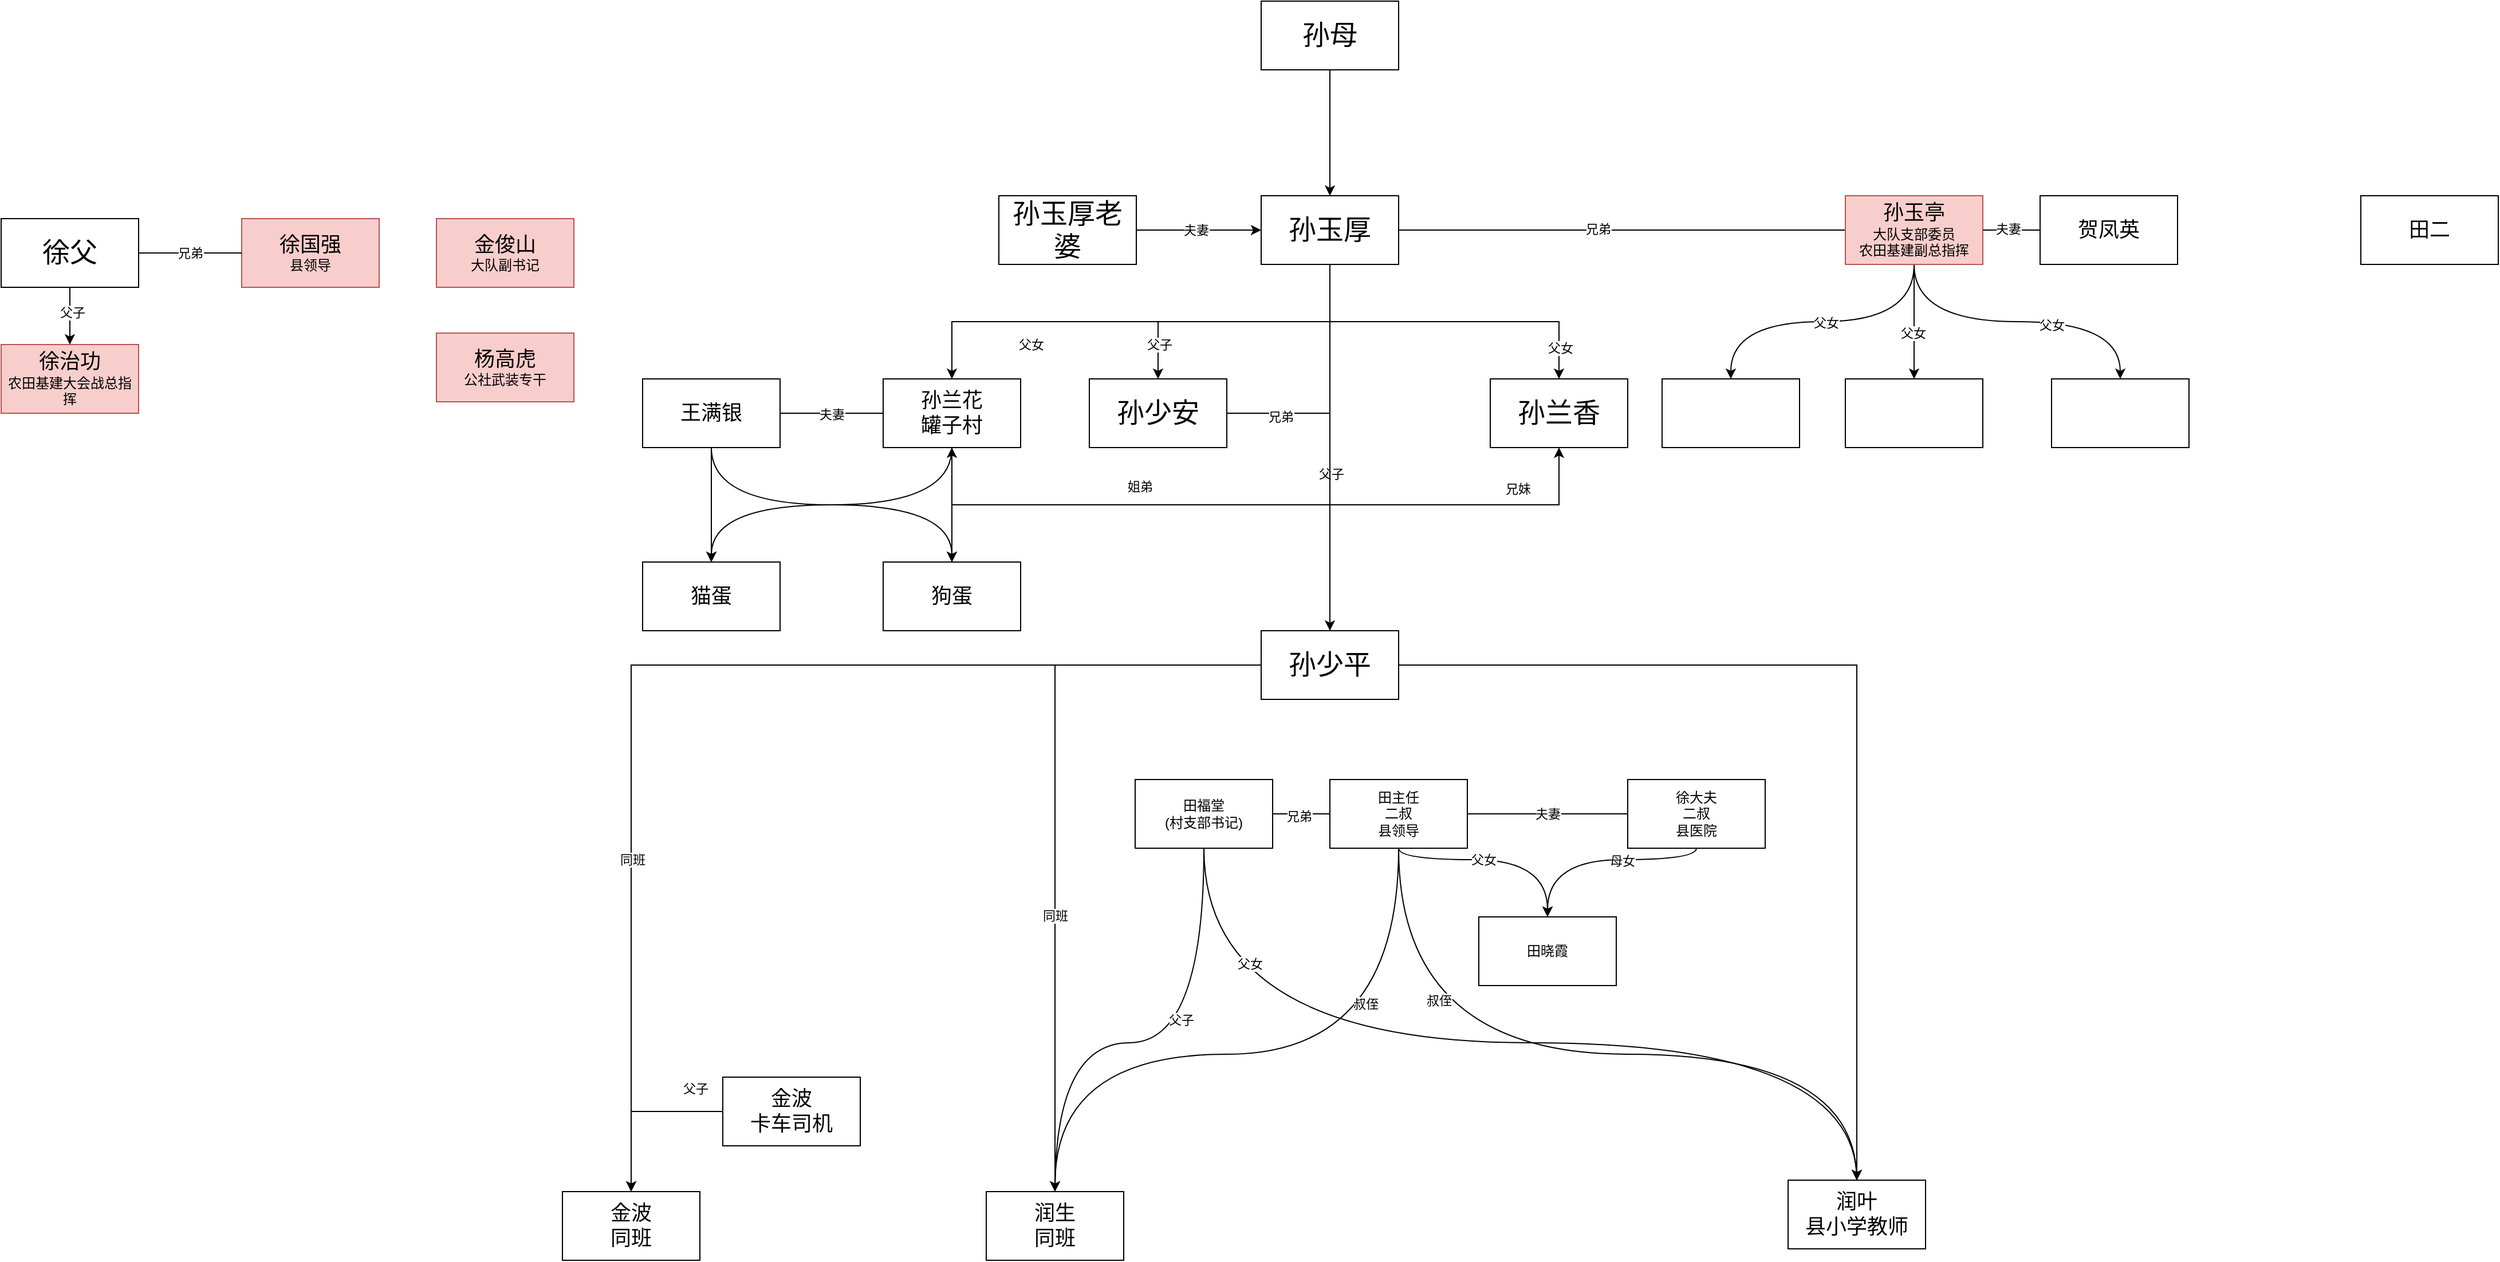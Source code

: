 <mxfile version="21.3.2" type="github">
  <diagram name="第 1 页" id="_wVKVh2Jysjls4kzyFas">
    <mxGraphModel dx="1283" dy="826" grid="1" gridSize="10" guides="1" tooltips="1" connect="1" arrows="1" fold="1" page="1" pageScale="1" pageWidth="3300" pageHeight="4681" math="0" shadow="0">
      <root>
        <mxCell id="0" />
        <mxCell id="1" parent="0" />
        <mxCell id="Snn5ZzjotbLWIZ3ZBTEd-4" value="" style="edgeStyle=orthogonalEdgeStyle;rounded=0;orthogonalLoop=1;jettySize=auto;html=1;" edge="1" parent="1" source="dh_qy-4-Et_KlTZyHgmO-1" target="Snn5ZzjotbLWIZ3ZBTEd-3">
          <mxGeometry relative="1" as="geometry" />
        </mxCell>
        <mxCell id="Snn5ZzjotbLWIZ3ZBTEd-8" value="" style="edgeStyle=orthogonalEdgeStyle;rounded=0;orthogonalLoop=1;jettySize=auto;html=1;" edge="1" parent="1" source="dh_qy-4-Et_KlTZyHgmO-1" target="Snn5ZzjotbLWIZ3ZBTEd-3">
          <mxGeometry relative="1" as="geometry" />
        </mxCell>
        <mxCell id="Snn5ZzjotbLWIZ3ZBTEd-9" value="" style="edgeStyle=orthogonalEdgeStyle;rounded=0;orthogonalLoop=1;jettySize=auto;html=1;" edge="1" parent="1" source="dh_qy-4-Et_KlTZyHgmO-1" target="Snn5ZzjotbLWIZ3ZBTEd-3">
          <mxGeometry relative="1" as="geometry" />
        </mxCell>
        <mxCell id="Snn5ZzjotbLWIZ3ZBTEd-11" style="edgeStyle=orthogonalEdgeStyle;rounded=0;orthogonalLoop=1;jettySize=auto;html=1;" edge="1" parent="1" source="dh_qy-4-Et_KlTZyHgmO-1" target="Snn5ZzjotbLWIZ3ZBTEd-10">
          <mxGeometry relative="1" as="geometry" />
        </mxCell>
        <mxCell id="Snn5ZzjotbLWIZ3ZBTEd-42" value="同班" style="edgeLabel;html=1;align=center;verticalAlign=middle;resizable=0;points=[];" vertex="1" connectable="0" parent="Snn5ZzjotbLWIZ3ZBTEd-11">
          <mxGeometry x="0.245" relative="1" as="geometry">
            <mxPoint as="offset" />
          </mxGeometry>
        </mxCell>
        <mxCell id="Snn5ZzjotbLWIZ3ZBTEd-40" style="edgeStyle=orthogonalEdgeStyle;rounded=0;orthogonalLoop=1;jettySize=auto;html=1;entryX=0.5;entryY=0;entryDx=0;entryDy=0;" edge="1" parent="1" source="dh_qy-4-Et_KlTZyHgmO-1" target="Snn5ZzjotbLWIZ3ZBTEd-39">
          <mxGeometry relative="1" as="geometry" />
        </mxCell>
        <mxCell id="Snn5ZzjotbLWIZ3ZBTEd-41" value="同班" style="edgeLabel;html=1;align=center;verticalAlign=middle;resizable=0;points=[];" vertex="1" connectable="0" parent="Snn5ZzjotbLWIZ3ZBTEd-40">
          <mxGeometry x="0.425" y="1" relative="1" as="geometry">
            <mxPoint as="offset" />
          </mxGeometry>
        </mxCell>
        <mxCell id="Snn5ZzjotbLWIZ3ZBTEd-70" style="edgeStyle=orthogonalEdgeStyle;rounded=0;orthogonalLoop=1;jettySize=auto;html=1;" edge="1" parent="1" source="dh_qy-4-Et_KlTZyHgmO-1" target="Snn5ZzjotbLWIZ3ZBTEd-67">
          <mxGeometry relative="1" as="geometry">
            <Array as="points">
              <mxPoint x="1890" y="690" />
              <mxPoint x="2090" y="690" />
            </Array>
          </mxGeometry>
        </mxCell>
        <mxCell id="Snn5ZzjotbLWIZ3ZBTEd-71" value="兄妹" style="edgeLabel;html=1;align=center;verticalAlign=middle;resizable=0;points=[];" vertex="1" connectable="0" parent="Snn5ZzjotbLWIZ3ZBTEd-70">
          <mxGeometry x="0.522" y="14" relative="1" as="geometry">
            <mxPoint as="offset" />
          </mxGeometry>
        </mxCell>
        <mxCell id="Snn5ZzjotbLWIZ3ZBTEd-78" style="edgeStyle=orthogonalEdgeStyle;rounded=0;orthogonalLoop=1;jettySize=auto;html=1;entryX=0.5;entryY=1;entryDx=0;entryDy=0;" edge="1" parent="1" source="dh_qy-4-Et_KlTZyHgmO-1" target="Snn5ZzjotbLWIZ3ZBTEd-47">
          <mxGeometry relative="1" as="geometry">
            <Array as="points">
              <mxPoint x="1890" y="690" />
              <mxPoint x="1560" y="690" />
            </Array>
          </mxGeometry>
        </mxCell>
        <mxCell id="Snn5ZzjotbLWIZ3ZBTEd-79" value="姐弟" style="edgeLabel;html=1;align=center;verticalAlign=middle;resizable=0;points=[];" vertex="1" connectable="0" parent="Snn5ZzjotbLWIZ3ZBTEd-78">
          <mxGeometry x="0.717" y="-16" relative="1" as="geometry">
            <mxPoint x="144" as="offset" />
          </mxGeometry>
        </mxCell>
        <mxCell id="dh_qy-4-Et_KlTZyHgmO-1" value="&lt;font style=&quot;font-size: 24px;&quot;&gt;孙少平&lt;/font&gt;" style="rounded=0;whiteSpace=wrap;html=1;" parent="1" vertex="1">
          <mxGeometry x="1830" y="800" width="120" height="60" as="geometry" />
        </mxCell>
        <mxCell id="Snn5ZzjotbLWIZ3ZBTEd-3" value="&lt;font style=&quot;font-size: 18px;&quot;&gt;润叶&lt;br&gt;县小学教师&lt;br&gt;&lt;/font&gt;" style="whiteSpace=wrap;html=1;rounded=0;" vertex="1" parent="1">
          <mxGeometry x="2290" y="1280" width="120" height="60" as="geometry" />
        </mxCell>
        <mxCell id="Snn5ZzjotbLWIZ3ZBTEd-10" value="&lt;font style=&quot;font-size: 18px;&quot;&gt;润生&lt;br&gt;同班&lt;br&gt;&lt;/font&gt;" style="whiteSpace=wrap;html=1;rounded=0;" vertex="1" parent="1">
          <mxGeometry x="1590" y="1290" width="120" height="60" as="geometry" />
        </mxCell>
        <mxCell id="Snn5ZzjotbLWIZ3ZBTEd-14" style="edgeStyle=orthogonalEdgeStyle;rounded=0;orthogonalLoop=1;jettySize=auto;html=1;endArrow=none;endFill=0;curved=1;" edge="1" parent="1" source="Snn5ZzjotbLWIZ3ZBTEd-12" target="Snn5ZzjotbLWIZ3ZBTEd-10">
          <mxGeometry relative="1" as="geometry">
            <Array as="points">
              <mxPoint x="1780" y="1160" />
            </Array>
          </mxGeometry>
        </mxCell>
        <mxCell id="Snn5ZzjotbLWIZ3ZBTEd-46" value="父子" style="edgeLabel;html=1;align=center;verticalAlign=middle;resizable=0;points=[];" vertex="1" connectable="0" parent="Snn5ZzjotbLWIZ3ZBTEd-14">
          <mxGeometry x="-0.302" y="-20" relative="1" as="geometry">
            <mxPoint as="offset" />
          </mxGeometry>
        </mxCell>
        <mxCell id="Snn5ZzjotbLWIZ3ZBTEd-15" style="edgeStyle=orthogonalEdgeStyle;rounded=0;orthogonalLoop=1;jettySize=auto;html=1;entryX=0.5;entryY=0;entryDx=0;entryDy=0;endArrow=none;endFill=0;curved=1;" edge="1" parent="1" source="Snn5ZzjotbLWIZ3ZBTEd-12" target="Snn5ZzjotbLWIZ3ZBTEd-3">
          <mxGeometry relative="1" as="geometry">
            <Array as="points">
              <mxPoint x="1780" y="1160" />
              <mxPoint x="2350" y="1160" />
            </Array>
          </mxGeometry>
        </mxCell>
        <mxCell id="Snn5ZzjotbLWIZ3ZBTEd-32" value="父女" style="edgeLabel;html=1;align=center;verticalAlign=middle;resizable=0;points=[];" vertex="1" connectable="0" parent="Snn5ZzjotbLWIZ3ZBTEd-15">
          <mxGeometry x="-0.766" y="40" relative="1" as="geometry">
            <mxPoint as="offset" />
          </mxGeometry>
        </mxCell>
        <mxCell id="Snn5ZzjotbLWIZ3ZBTEd-24" style="edgeStyle=orthogonalEdgeStyle;curved=1;rounded=0;orthogonalLoop=1;jettySize=auto;html=1;endArrow=none;endFill=0;" edge="1" parent="1" source="Snn5ZzjotbLWIZ3ZBTEd-12" target="Snn5ZzjotbLWIZ3ZBTEd-17">
          <mxGeometry relative="1" as="geometry" />
        </mxCell>
        <mxCell id="Snn5ZzjotbLWIZ3ZBTEd-25" value="兄弟" style="edgeLabel;html=1;align=center;verticalAlign=middle;resizable=0;points=[];" vertex="1" connectable="0" parent="Snn5ZzjotbLWIZ3ZBTEd-24">
          <mxGeometry x="-0.085" y="-2" relative="1" as="geometry">
            <mxPoint as="offset" />
          </mxGeometry>
        </mxCell>
        <mxCell id="Snn5ZzjotbLWIZ3ZBTEd-12" value="田福堂&lt;br&gt;(村支部书记)" style="whiteSpace=wrap;html=1;rounded=0;" vertex="1" parent="1">
          <mxGeometry x="1720" y="930" width="120" height="60" as="geometry" />
        </mxCell>
        <mxCell id="Snn5ZzjotbLWIZ3ZBTEd-18" style="edgeStyle=orthogonalEdgeStyle;rounded=0;orthogonalLoop=1;jettySize=auto;html=1;endArrow=none;endFill=0;curved=1;" edge="1" parent="1" source="Snn5ZzjotbLWIZ3ZBTEd-17" target="Snn5ZzjotbLWIZ3ZBTEd-3">
          <mxGeometry relative="1" as="geometry">
            <Array as="points">
              <mxPoint x="1950" y="1170" />
              <mxPoint x="2350" y="1170" />
            </Array>
          </mxGeometry>
        </mxCell>
        <mxCell id="Snn5ZzjotbLWIZ3ZBTEd-35" value="叔侄" style="edgeLabel;html=1;align=center;verticalAlign=middle;resizable=0;points=[];" vertex="1" connectable="0" parent="Snn5ZzjotbLWIZ3ZBTEd-18">
          <mxGeometry x="-0.614" y="35" relative="1" as="geometry">
            <mxPoint as="offset" />
          </mxGeometry>
        </mxCell>
        <mxCell id="Snn5ZzjotbLWIZ3ZBTEd-21" value="夫妻" style="edgeStyle=orthogonalEdgeStyle;curved=1;rounded=0;orthogonalLoop=1;jettySize=auto;html=1;endArrow=none;endFill=0;" edge="1" parent="1" source="Snn5ZzjotbLWIZ3ZBTEd-17" target="Snn5ZzjotbLWIZ3ZBTEd-20">
          <mxGeometry relative="1" as="geometry" />
        </mxCell>
        <mxCell id="Snn5ZzjotbLWIZ3ZBTEd-27" style="edgeStyle=orthogonalEdgeStyle;curved=1;rounded=0;orthogonalLoop=1;jettySize=auto;html=1;" edge="1" parent="1" source="Snn5ZzjotbLWIZ3ZBTEd-17" target="Snn5ZzjotbLWIZ3ZBTEd-26">
          <mxGeometry relative="1" as="geometry">
            <Array as="points">
              <mxPoint x="1950" y="1000" />
              <mxPoint x="2080" y="1000" />
            </Array>
          </mxGeometry>
        </mxCell>
        <mxCell id="Snn5ZzjotbLWIZ3ZBTEd-29" value="父女" style="edgeLabel;html=1;align=center;verticalAlign=middle;resizable=0;points=[];" vertex="1" connectable="0" parent="Snn5ZzjotbLWIZ3ZBTEd-27">
          <mxGeometry x="-0.121" relative="1" as="geometry">
            <mxPoint as="offset" />
          </mxGeometry>
        </mxCell>
        <mxCell id="Snn5ZzjotbLWIZ3ZBTEd-33" style="edgeStyle=orthogonalEdgeStyle;curved=1;rounded=0;orthogonalLoop=1;jettySize=auto;html=1;entryX=0.5;entryY=0;entryDx=0;entryDy=0;" edge="1" parent="1" source="Snn5ZzjotbLWIZ3ZBTEd-17" target="Snn5ZzjotbLWIZ3ZBTEd-10">
          <mxGeometry relative="1" as="geometry">
            <Array as="points">
              <mxPoint x="1950" y="1170" />
              <mxPoint x="1650" y="1170" />
            </Array>
          </mxGeometry>
        </mxCell>
        <mxCell id="Snn5ZzjotbLWIZ3ZBTEd-34" value="叔侄" style="edgeLabel;html=1;align=center;verticalAlign=middle;resizable=0;points=[];" vertex="1" connectable="0" parent="Snn5ZzjotbLWIZ3ZBTEd-33">
          <mxGeometry x="-0.549" y="-29" relative="1" as="geometry">
            <mxPoint as="offset" />
          </mxGeometry>
        </mxCell>
        <mxCell id="Snn5ZzjotbLWIZ3ZBTEd-17" value="田主任&lt;br&gt;二叔&lt;br&gt;县领导" style="whiteSpace=wrap;html=1;rounded=0;" vertex="1" parent="1">
          <mxGeometry x="1890" y="930" width="120" height="60" as="geometry" />
        </mxCell>
        <mxCell id="Snn5ZzjotbLWIZ3ZBTEd-28" style="edgeStyle=orthogonalEdgeStyle;curved=1;rounded=0;orthogonalLoop=1;jettySize=auto;html=1;" edge="1" parent="1" source="Snn5ZzjotbLWIZ3ZBTEd-20" target="Snn5ZzjotbLWIZ3ZBTEd-26">
          <mxGeometry relative="1" as="geometry">
            <Array as="points">
              <mxPoint x="2210" y="1000" />
              <mxPoint x="2080" y="1000" />
            </Array>
          </mxGeometry>
        </mxCell>
        <mxCell id="Snn5ZzjotbLWIZ3ZBTEd-30" value="母女" style="edgeLabel;html=1;align=center;verticalAlign=middle;resizable=0;points=[];" vertex="1" connectable="0" parent="Snn5ZzjotbLWIZ3ZBTEd-28">
          <mxGeometry x="-0.211" y="1" relative="1" as="geometry">
            <mxPoint as="offset" />
          </mxGeometry>
        </mxCell>
        <mxCell id="Snn5ZzjotbLWIZ3ZBTEd-20" value="徐大夫&lt;br&gt;二叔&lt;br&gt;县医院" style="whiteSpace=wrap;html=1;rounded=0;" vertex="1" parent="1">
          <mxGeometry x="2150" y="930" width="120" height="60" as="geometry" />
        </mxCell>
        <mxCell id="Snn5ZzjotbLWIZ3ZBTEd-26" value="&lt;font style=&quot;&quot;&gt;田晓霞&lt;br&gt;&lt;/font&gt;" style="whiteSpace=wrap;html=1;rounded=0;" vertex="1" parent="1">
          <mxGeometry x="2020" y="1050" width="120" height="60" as="geometry" />
        </mxCell>
        <mxCell id="Snn5ZzjotbLWIZ3ZBTEd-37" style="edgeStyle=orthogonalEdgeStyle;curved=1;rounded=0;orthogonalLoop=1;jettySize=auto;html=1;endArrow=none;endFill=0;entryX=0.5;entryY=0;entryDx=0;entryDy=0;" edge="1" parent="1" source="Snn5ZzjotbLWIZ3ZBTEd-36" target="dh_qy-4-Et_KlTZyHgmO-1">
          <mxGeometry relative="1" as="geometry">
            <mxPoint x="1890" y="650" as="targetPoint" />
          </mxGeometry>
        </mxCell>
        <mxCell id="Snn5ZzjotbLWIZ3ZBTEd-38" value="父子" style="edgeLabel;html=1;align=center;verticalAlign=middle;resizable=0;points=[];" vertex="1" connectable="0" parent="Snn5ZzjotbLWIZ3ZBTEd-37">
          <mxGeometry x="0.143" y="1" relative="1" as="geometry">
            <mxPoint as="offset" />
          </mxGeometry>
        </mxCell>
        <mxCell id="Snn5ZzjotbLWIZ3ZBTEd-51" style="edgeStyle=orthogonalEdgeStyle;rounded=0;orthogonalLoop=1;jettySize=auto;html=1;entryX=0.5;entryY=0;entryDx=0;entryDy=0;exitX=0.5;exitY=1;exitDx=0;exitDy=0;" edge="1" parent="1" source="Snn5ZzjotbLWIZ3ZBTEd-36" target="Snn5ZzjotbLWIZ3ZBTEd-47">
          <mxGeometry relative="1" as="geometry" />
        </mxCell>
        <mxCell id="Snn5ZzjotbLWIZ3ZBTEd-52" value="父女" style="edgeLabel;html=1;align=center;verticalAlign=middle;resizable=0;points=[];" vertex="1" connectable="0" parent="Snn5ZzjotbLWIZ3ZBTEd-51">
          <mxGeometry x="0.02" y="-1" relative="1" as="geometry">
            <mxPoint x="-92" y="21" as="offset" />
          </mxGeometry>
        </mxCell>
        <mxCell id="Snn5ZzjotbLWIZ3ZBTEd-76" style="edgeStyle=orthogonalEdgeStyle;rounded=0;orthogonalLoop=1;jettySize=auto;html=1;exitX=0.5;exitY=1;exitDx=0;exitDy=0;" edge="1" parent="1" source="Snn5ZzjotbLWIZ3ZBTEd-36" target="Snn5ZzjotbLWIZ3ZBTEd-67">
          <mxGeometry relative="1" as="geometry" />
        </mxCell>
        <mxCell id="Snn5ZzjotbLWIZ3ZBTEd-77" value="父女" style="edgeLabel;html=1;align=center;verticalAlign=middle;resizable=0;points=[];" vertex="1" connectable="0" parent="Snn5ZzjotbLWIZ3ZBTEd-76">
          <mxGeometry x="0.815" y="1" relative="1" as="geometry">
            <mxPoint as="offset" />
          </mxGeometry>
        </mxCell>
        <mxCell id="Snn5ZzjotbLWIZ3ZBTEd-83" style="edgeStyle=orthogonalEdgeStyle;curved=1;rounded=0;orthogonalLoop=1;jettySize=auto;html=1;endArrow=none;endFill=0;" edge="1" parent="1" source="Snn5ZzjotbLWIZ3ZBTEd-36" target="Snn5ZzjotbLWIZ3ZBTEd-82">
          <mxGeometry relative="1" as="geometry" />
        </mxCell>
        <mxCell id="Snn5ZzjotbLWIZ3ZBTEd-84" value="兄弟" style="edgeLabel;html=1;align=center;verticalAlign=middle;resizable=0;points=[];" vertex="1" connectable="0" parent="Snn5ZzjotbLWIZ3ZBTEd-83">
          <mxGeometry x="-0.102" y="1" relative="1" as="geometry">
            <mxPoint x="-1" as="offset" />
          </mxGeometry>
        </mxCell>
        <mxCell id="Snn5ZzjotbLWIZ3ZBTEd-87" style="edgeStyle=orthogonalEdgeStyle;rounded=0;orthogonalLoop=1;jettySize=auto;html=1;exitX=0.5;exitY=1;exitDx=0;exitDy=0;" edge="1" parent="1" source="Snn5ZzjotbLWIZ3ZBTEd-36" target="Snn5ZzjotbLWIZ3ZBTEd-85">
          <mxGeometry relative="1" as="geometry" />
        </mxCell>
        <mxCell id="Snn5ZzjotbLWIZ3ZBTEd-88" value="父子" style="edgeLabel;html=1;align=center;verticalAlign=middle;resizable=0;points=[];" vertex="1" connectable="0" parent="Snn5ZzjotbLWIZ3ZBTEd-87">
          <mxGeometry x="0.043" y="14" relative="1" as="geometry">
            <mxPoint x="-69" y="6" as="offset" />
          </mxGeometry>
        </mxCell>
        <mxCell id="Snn5ZzjotbLWIZ3ZBTEd-36" value="&lt;font style=&quot;font-size: 24px;&quot;&gt;孙玉厚&lt;/font&gt;" style="rounded=0;whiteSpace=wrap;html=1;" vertex="1" parent="1">
          <mxGeometry x="1830" y="420" width="120" height="60" as="geometry" />
        </mxCell>
        <mxCell id="Snn5ZzjotbLWIZ3ZBTEd-39" value="&lt;font style=&quot;&quot;&gt;&lt;font style=&quot;font-size: 18px;&quot;&gt;金波&lt;/font&gt;&lt;br&gt;&lt;span style=&quot;font-size: 18px;&quot;&gt;同班&lt;/span&gt;&lt;br&gt;&lt;/font&gt;" style="whiteSpace=wrap;html=1;rounded=0;" vertex="1" parent="1">
          <mxGeometry x="1220" y="1290" width="120" height="60" as="geometry" />
        </mxCell>
        <mxCell id="Snn5ZzjotbLWIZ3ZBTEd-44" style="edgeStyle=orthogonalEdgeStyle;rounded=0;orthogonalLoop=1;jettySize=auto;html=1;" edge="1" parent="1" source="Snn5ZzjotbLWIZ3ZBTEd-43" target="Snn5ZzjotbLWIZ3ZBTEd-39">
          <mxGeometry relative="1" as="geometry" />
        </mxCell>
        <mxCell id="Snn5ZzjotbLWIZ3ZBTEd-45" value="父子" style="edgeLabel;html=1;align=center;verticalAlign=middle;resizable=0;points=[];" vertex="1" connectable="0" parent="Snn5ZzjotbLWIZ3ZBTEd-44">
          <mxGeometry x="0.017" y="-1" relative="1" as="geometry">
            <mxPoint x="52" y="-19" as="offset" />
          </mxGeometry>
        </mxCell>
        <mxCell id="Snn5ZzjotbLWIZ3ZBTEd-43" value="&lt;font style=&quot;&quot;&gt;&lt;font style=&quot;font-size: 18px;&quot;&gt;金波&lt;/font&gt;&lt;br&gt;&lt;span style=&quot;font-size: 18px;&quot;&gt;卡车司机&lt;/span&gt;&lt;br&gt;&lt;/font&gt;" style="whiteSpace=wrap;html=1;rounded=0;" vertex="1" parent="1">
          <mxGeometry x="1360" y="1190" width="120" height="60" as="geometry" />
        </mxCell>
        <mxCell id="Snn5ZzjotbLWIZ3ZBTEd-80" style="edgeStyle=orthogonalEdgeStyle;curved=1;rounded=0;orthogonalLoop=1;jettySize=auto;html=1;entryX=1;entryY=0.5;entryDx=0;entryDy=0;endArrow=none;endFill=0;" edge="1" parent="1" source="Snn5ZzjotbLWIZ3ZBTEd-47" target="Snn5ZzjotbLWIZ3ZBTEd-59">
          <mxGeometry relative="1" as="geometry" />
        </mxCell>
        <mxCell id="Snn5ZzjotbLWIZ3ZBTEd-81" value="夫妻" style="edgeLabel;html=1;align=center;verticalAlign=middle;resizable=0;points=[];" vertex="1" connectable="0" parent="Snn5ZzjotbLWIZ3ZBTEd-80">
          <mxGeometry x="0.003" y="1" relative="1" as="geometry">
            <mxPoint as="offset" />
          </mxGeometry>
        </mxCell>
        <mxCell id="Snn5ZzjotbLWIZ3ZBTEd-94" style="edgeStyle=orthogonalEdgeStyle;rounded=0;orthogonalLoop=1;jettySize=auto;html=1;entryX=0.5;entryY=0;entryDx=0;entryDy=0;curved=1;exitX=0.5;exitY=1;exitDx=0;exitDy=0;" edge="1" parent="1" source="Snn5ZzjotbLWIZ3ZBTEd-47" target="Snn5ZzjotbLWIZ3ZBTEd-91">
          <mxGeometry relative="1" as="geometry" />
        </mxCell>
        <mxCell id="Snn5ZzjotbLWIZ3ZBTEd-96" style="edgeStyle=orthogonalEdgeStyle;rounded=0;orthogonalLoop=1;jettySize=auto;html=1;" edge="1" parent="1" source="Snn5ZzjotbLWIZ3ZBTEd-47" target="Snn5ZzjotbLWIZ3ZBTEd-92">
          <mxGeometry relative="1" as="geometry">
            <Array as="points">
              <mxPoint x="1560" y="710" />
              <mxPoint x="1560" y="710" />
            </Array>
          </mxGeometry>
        </mxCell>
        <mxCell id="Snn5ZzjotbLWIZ3ZBTEd-47" value="&lt;font style=&quot;font-size: 18px;&quot;&gt;孙兰花&lt;br&gt;罐子村&lt;br&gt;&lt;/font&gt;" style="rounded=0;whiteSpace=wrap;html=1;" vertex="1" parent="1">
          <mxGeometry x="1500" y="580" width="120" height="60" as="geometry" />
        </mxCell>
        <mxCell id="Snn5ZzjotbLWIZ3ZBTEd-93" style="edgeStyle=orthogonalEdgeStyle;curved=1;rounded=0;orthogonalLoop=1;jettySize=auto;html=1;" edge="1" parent="1" source="Snn5ZzjotbLWIZ3ZBTEd-59" target="Snn5ZzjotbLWIZ3ZBTEd-91">
          <mxGeometry relative="1" as="geometry" />
        </mxCell>
        <mxCell id="Snn5ZzjotbLWIZ3ZBTEd-95" style="edgeStyle=orthogonalEdgeStyle;rounded=0;orthogonalLoop=1;jettySize=auto;html=1;curved=1;exitX=0.5;exitY=1;exitDx=0;exitDy=0;" edge="1" parent="1" source="Snn5ZzjotbLWIZ3ZBTEd-59" target="Snn5ZzjotbLWIZ3ZBTEd-92">
          <mxGeometry relative="1" as="geometry" />
        </mxCell>
        <mxCell id="Snn5ZzjotbLWIZ3ZBTEd-59" value="&lt;font style=&quot;&quot;&gt;&lt;span style=&quot;font-size: 18px;&quot;&gt;王满银&lt;/span&gt;&lt;br&gt;&lt;/font&gt;" style="whiteSpace=wrap;html=1;rounded=0;" vertex="1" parent="1">
          <mxGeometry x="1290" y="580" width="120" height="60" as="geometry" />
        </mxCell>
        <mxCell id="Snn5ZzjotbLWIZ3ZBTEd-67" value="&lt;font style=&quot;&quot;&gt;&lt;font style=&quot;font-size: 24px;&quot;&gt;孙兰香&lt;/font&gt;&lt;br&gt;&lt;/font&gt;" style="whiteSpace=wrap;html=1;rounded=0;" vertex="1" parent="1">
          <mxGeometry x="2030" y="580" width="120" height="60" as="geometry" />
        </mxCell>
        <mxCell id="Snn5ZzjotbLWIZ3ZBTEd-103" value="" style="edgeStyle=orthogonalEdgeStyle;curved=1;rounded=0;orthogonalLoop=1;jettySize=auto;html=1;" edge="1" parent="1" source="Snn5ZzjotbLWIZ3ZBTEd-82" target="Snn5ZzjotbLWIZ3ZBTEd-101">
          <mxGeometry relative="1" as="geometry">
            <Array as="points">
              <mxPoint x="2400" y="530" />
              <mxPoint x="2240" y="530" />
            </Array>
          </mxGeometry>
        </mxCell>
        <mxCell id="Snn5ZzjotbLWIZ3ZBTEd-110" value="父女" style="edgeLabel;html=1;align=center;verticalAlign=middle;resizable=0;points=[];" vertex="1" connectable="0" parent="Snn5ZzjotbLWIZ3ZBTEd-103">
          <mxGeometry x="-0.032" y="1" relative="1" as="geometry">
            <mxPoint x="-1" as="offset" />
          </mxGeometry>
        </mxCell>
        <mxCell id="Snn5ZzjotbLWIZ3ZBTEd-107" value="" style="edgeStyle=orthogonalEdgeStyle;curved=1;rounded=0;orthogonalLoop=1;jettySize=auto;html=1;" edge="1" parent="1" source="Snn5ZzjotbLWIZ3ZBTEd-82" target="Snn5ZzjotbLWIZ3ZBTEd-106">
          <mxGeometry relative="1" as="geometry" />
        </mxCell>
        <mxCell id="Snn5ZzjotbLWIZ3ZBTEd-111" value="父女" style="edgeLabel;html=1;align=center;verticalAlign=middle;resizable=0;points=[];" vertex="1" connectable="0" parent="Snn5ZzjotbLWIZ3ZBTEd-107">
          <mxGeometry x="0.193" y="-1" relative="1" as="geometry">
            <mxPoint as="offset" />
          </mxGeometry>
        </mxCell>
        <mxCell id="Snn5ZzjotbLWIZ3ZBTEd-108" style="edgeStyle=orthogonalEdgeStyle;curved=1;rounded=0;orthogonalLoop=1;jettySize=auto;html=1;entryX=0.5;entryY=0;entryDx=0;entryDy=0;" edge="1" parent="1" source="Snn5ZzjotbLWIZ3ZBTEd-82" target="Snn5ZzjotbLWIZ3ZBTEd-104">
          <mxGeometry relative="1" as="geometry">
            <Array as="points">
              <mxPoint x="2400" y="530" />
              <mxPoint x="2580" y="530" />
            </Array>
          </mxGeometry>
        </mxCell>
        <mxCell id="Snn5ZzjotbLWIZ3ZBTEd-112" value="父女" style="edgeLabel;html=1;align=center;verticalAlign=middle;resizable=0;points=[];" vertex="1" connectable="0" parent="Snn5ZzjotbLWIZ3ZBTEd-108">
          <mxGeometry x="0.208" y="-3" relative="1" as="geometry">
            <mxPoint x="1" as="offset" />
          </mxGeometry>
        </mxCell>
        <mxCell id="Snn5ZzjotbLWIZ3ZBTEd-82" value="&lt;font style=&quot;font-size: 18px;&quot;&gt;孙玉亭&lt;/font&gt;&lt;br&gt;大队支部委员&lt;br&gt;农田基建副总指挥" style="rounded=0;whiteSpace=wrap;html=1;fillColor=#f8cecc;strokeColor=#b85450;" vertex="1" parent="1">
          <mxGeometry x="2340" y="420" width="120" height="60" as="geometry" />
        </mxCell>
        <mxCell id="Snn5ZzjotbLWIZ3ZBTEd-89" style="edgeStyle=orthogonalEdgeStyle;rounded=0;orthogonalLoop=1;jettySize=auto;html=1;entryX=0.5;entryY=0;entryDx=0;entryDy=0;" edge="1" parent="1" source="Snn5ZzjotbLWIZ3ZBTEd-85" target="dh_qy-4-Et_KlTZyHgmO-1">
          <mxGeometry relative="1" as="geometry" />
        </mxCell>
        <mxCell id="Snn5ZzjotbLWIZ3ZBTEd-90" value="兄弟" style="edgeLabel;html=1;align=center;verticalAlign=middle;resizable=0;points=[];" vertex="1" connectable="0" parent="Snn5ZzjotbLWIZ3ZBTEd-89">
          <mxGeometry x="-0.659" y="-3" relative="1" as="geometry">
            <mxPoint x="-1" as="offset" />
          </mxGeometry>
        </mxCell>
        <mxCell id="Snn5ZzjotbLWIZ3ZBTEd-85" value="&lt;font style=&quot;font-size: 24px;&quot;&gt;孙少安&lt;/font&gt;" style="rounded=0;whiteSpace=wrap;html=1;" vertex="1" parent="1">
          <mxGeometry x="1680" y="580" width="120" height="60" as="geometry" />
        </mxCell>
        <mxCell id="Snn5ZzjotbLWIZ3ZBTEd-91" value="&lt;font style=&quot;&quot;&gt;&lt;span style=&quot;font-size: 18px;&quot;&gt;猫蛋&lt;/span&gt;&lt;br&gt;&lt;/font&gt;" style="whiteSpace=wrap;html=1;rounded=0;" vertex="1" parent="1">
          <mxGeometry x="1290" y="740" width="120" height="60" as="geometry" />
        </mxCell>
        <mxCell id="Snn5ZzjotbLWIZ3ZBTEd-92" value="&lt;font style=&quot;&quot;&gt;&lt;span style=&quot;font-size: 18px;&quot;&gt;狗蛋&lt;/span&gt;&lt;br&gt;&lt;/font&gt;" style="whiteSpace=wrap;html=1;rounded=0;" vertex="1" parent="1">
          <mxGeometry x="1500" y="740" width="120" height="60" as="geometry" />
        </mxCell>
        <mxCell id="Snn5ZzjotbLWIZ3ZBTEd-100" style="edgeStyle=orthogonalEdgeStyle;curved=1;rounded=0;orthogonalLoop=1;jettySize=auto;html=1;entryX=0.5;entryY=0;entryDx=0;entryDy=0;" edge="1" parent="1" source="Snn5ZzjotbLWIZ3ZBTEd-99" target="Snn5ZzjotbLWIZ3ZBTEd-36">
          <mxGeometry relative="1" as="geometry" />
        </mxCell>
        <mxCell id="Snn5ZzjotbLWIZ3ZBTEd-99" value="&lt;font style=&quot;font-size: 24px;&quot;&gt;孙母&lt;/font&gt;" style="rounded=0;whiteSpace=wrap;html=1;" vertex="1" parent="1">
          <mxGeometry x="1830" y="250" width="120" height="60" as="geometry" />
        </mxCell>
        <mxCell id="Snn5ZzjotbLWIZ3ZBTEd-101" value="" style="whiteSpace=wrap;html=1;rounded=0;" vertex="1" parent="1">
          <mxGeometry x="2180" y="580" width="120" height="60" as="geometry" />
        </mxCell>
        <mxCell id="Snn5ZzjotbLWIZ3ZBTEd-104" value="" style="whiteSpace=wrap;html=1;rounded=0;" vertex="1" parent="1">
          <mxGeometry x="2520" y="580" width="120" height="60" as="geometry" />
        </mxCell>
        <mxCell id="Snn5ZzjotbLWIZ3ZBTEd-106" value="" style="whiteSpace=wrap;html=1;rounded=0;" vertex="1" parent="1">
          <mxGeometry x="2340" y="580" width="120" height="60" as="geometry" />
        </mxCell>
        <mxCell id="Snn5ZzjotbLWIZ3ZBTEd-114" style="edgeStyle=orthogonalEdgeStyle;curved=1;rounded=0;orthogonalLoop=1;jettySize=auto;html=1;entryX=0;entryY=0.5;entryDx=0;entryDy=0;" edge="1" parent="1" source="Snn5ZzjotbLWIZ3ZBTEd-113" target="Snn5ZzjotbLWIZ3ZBTEd-36">
          <mxGeometry relative="1" as="geometry" />
        </mxCell>
        <mxCell id="Snn5ZzjotbLWIZ3ZBTEd-115" value="夫妻" style="edgeLabel;html=1;align=center;verticalAlign=middle;resizable=0;points=[];" vertex="1" connectable="0" parent="Snn5ZzjotbLWIZ3ZBTEd-114">
          <mxGeometry x="-0.055" y="2" relative="1" as="geometry">
            <mxPoint y="2" as="offset" />
          </mxGeometry>
        </mxCell>
        <mxCell id="Snn5ZzjotbLWIZ3ZBTEd-113" value="&lt;font style=&quot;font-size: 24px;&quot;&gt;孙玉厚老婆&lt;/font&gt;" style="rounded=0;whiteSpace=wrap;html=1;" vertex="1" parent="1">
          <mxGeometry x="1601" y="420" width="120" height="60" as="geometry" />
        </mxCell>
        <mxCell id="Snn5ZzjotbLWIZ3ZBTEd-116" value="&lt;font style=&quot;&quot;&gt;&lt;span style=&quot;font-size: 18px;&quot;&gt;金俊山&lt;br&gt;&lt;/span&gt;大队副书记&lt;br&gt;&lt;/font&gt;" style="whiteSpace=wrap;html=1;rounded=0;fillColor=#f8cecc;strokeColor=#b85450;" vertex="1" parent="1">
          <mxGeometry x="1110" y="440" width="120" height="60" as="geometry" />
        </mxCell>
        <mxCell id="Snn5ZzjotbLWIZ3ZBTEd-117" value="&lt;font style=&quot;&quot;&gt;&lt;font style=&quot;font-size: 18px;&quot;&gt;杨高虎&lt;/font&gt;&lt;br&gt;公社武装专干&lt;br&gt;&lt;/font&gt;" style="whiteSpace=wrap;html=1;rounded=0;fillColor=#f8cecc;strokeColor=#b85450;" vertex="1" parent="1">
          <mxGeometry x="1110" y="540" width="120" height="60" as="geometry" />
        </mxCell>
        <mxCell id="Snn5ZzjotbLWIZ3ZBTEd-119" style="edgeStyle=orthogonalEdgeStyle;curved=1;rounded=0;orthogonalLoop=1;jettySize=auto;html=1;endArrow=none;endFill=0;" edge="1" parent="1" source="Snn5ZzjotbLWIZ3ZBTEd-118" target="Snn5ZzjotbLWIZ3ZBTEd-82">
          <mxGeometry relative="1" as="geometry" />
        </mxCell>
        <mxCell id="Snn5ZzjotbLWIZ3ZBTEd-120" value="夫妻" style="edgeLabel;html=1;align=center;verticalAlign=middle;resizable=0;points=[];" vertex="1" connectable="0" parent="Snn5ZzjotbLWIZ3ZBTEd-119">
          <mxGeometry x="0.122" y="-1" relative="1" as="geometry">
            <mxPoint as="offset" />
          </mxGeometry>
        </mxCell>
        <mxCell id="Snn5ZzjotbLWIZ3ZBTEd-118" value="&lt;span style=&quot;font-size: 18px;&quot;&gt;贺凤英&lt;/span&gt;" style="rounded=0;whiteSpace=wrap;html=1;" vertex="1" parent="1">
          <mxGeometry x="2510" y="420" width="120" height="60" as="geometry" />
        </mxCell>
        <mxCell id="Snn5ZzjotbLWIZ3ZBTEd-121" value="&lt;font style=&quot;&quot;&gt;&lt;span style=&quot;font-size: 18px;&quot;&gt;徐治功&lt;/span&gt;&lt;br&gt;农田基建大会战总指挥&lt;br&gt;&lt;/font&gt;" style="whiteSpace=wrap;html=1;rounded=0;fillColor=#f8cecc;strokeColor=#b85450;" vertex="1" parent="1">
          <mxGeometry x="730" y="550" width="120" height="60" as="geometry" />
        </mxCell>
        <mxCell id="Snn5ZzjotbLWIZ3ZBTEd-122" value="&lt;span style=&quot;font-size: 18px;&quot;&gt;田二&lt;/span&gt;" style="rounded=0;whiteSpace=wrap;html=1;" vertex="1" parent="1">
          <mxGeometry x="2790" y="420" width="120" height="60" as="geometry" />
        </mxCell>
        <mxCell id="Snn5ZzjotbLWIZ3ZBTEd-124" value="&lt;font style=&quot;&quot;&gt;&lt;span style=&quot;font-size: 18px;&quot;&gt;徐国强&lt;br&gt;&lt;/span&gt;县领导&lt;br&gt;&lt;/font&gt;" style="whiteSpace=wrap;html=1;rounded=0;fillColor=#f8cecc;strokeColor=#b85450;" vertex="1" parent="1">
          <mxGeometry x="940" y="440" width="120" height="60" as="geometry" />
        </mxCell>
        <mxCell id="Snn5ZzjotbLWIZ3ZBTEd-128" value="兄弟" style="edgeStyle=orthogonalEdgeStyle;curved=1;rounded=0;orthogonalLoop=1;jettySize=auto;html=1;endArrow=none;endFill=0;" edge="1" parent="1" source="Snn5ZzjotbLWIZ3ZBTEd-125" target="Snn5ZzjotbLWIZ3ZBTEd-124">
          <mxGeometry relative="1" as="geometry" />
        </mxCell>
        <mxCell id="Snn5ZzjotbLWIZ3ZBTEd-129" style="edgeStyle=orthogonalEdgeStyle;curved=1;rounded=0;orthogonalLoop=1;jettySize=auto;html=1;" edge="1" parent="1" source="Snn5ZzjotbLWIZ3ZBTEd-125" target="Snn5ZzjotbLWIZ3ZBTEd-121">
          <mxGeometry relative="1" as="geometry" />
        </mxCell>
        <mxCell id="Snn5ZzjotbLWIZ3ZBTEd-130" value="父子" style="edgeLabel;html=1;align=center;verticalAlign=middle;resizable=0;points=[];" vertex="1" connectable="0" parent="Snn5ZzjotbLWIZ3ZBTEd-129">
          <mxGeometry x="-0.14" y="2" relative="1" as="geometry">
            <mxPoint as="offset" />
          </mxGeometry>
        </mxCell>
        <mxCell id="Snn5ZzjotbLWIZ3ZBTEd-125" value="&lt;span style=&quot;font-size: 24px;&quot;&gt;徐父&lt;/span&gt;" style="rounded=0;whiteSpace=wrap;html=1;" vertex="1" parent="1">
          <mxGeometry x="730" y="440" width="120" height="60" as="geometry" />
        </mxCell>
      </root>
    </mxGraphModel>
  </diagram>
</mxfile>
